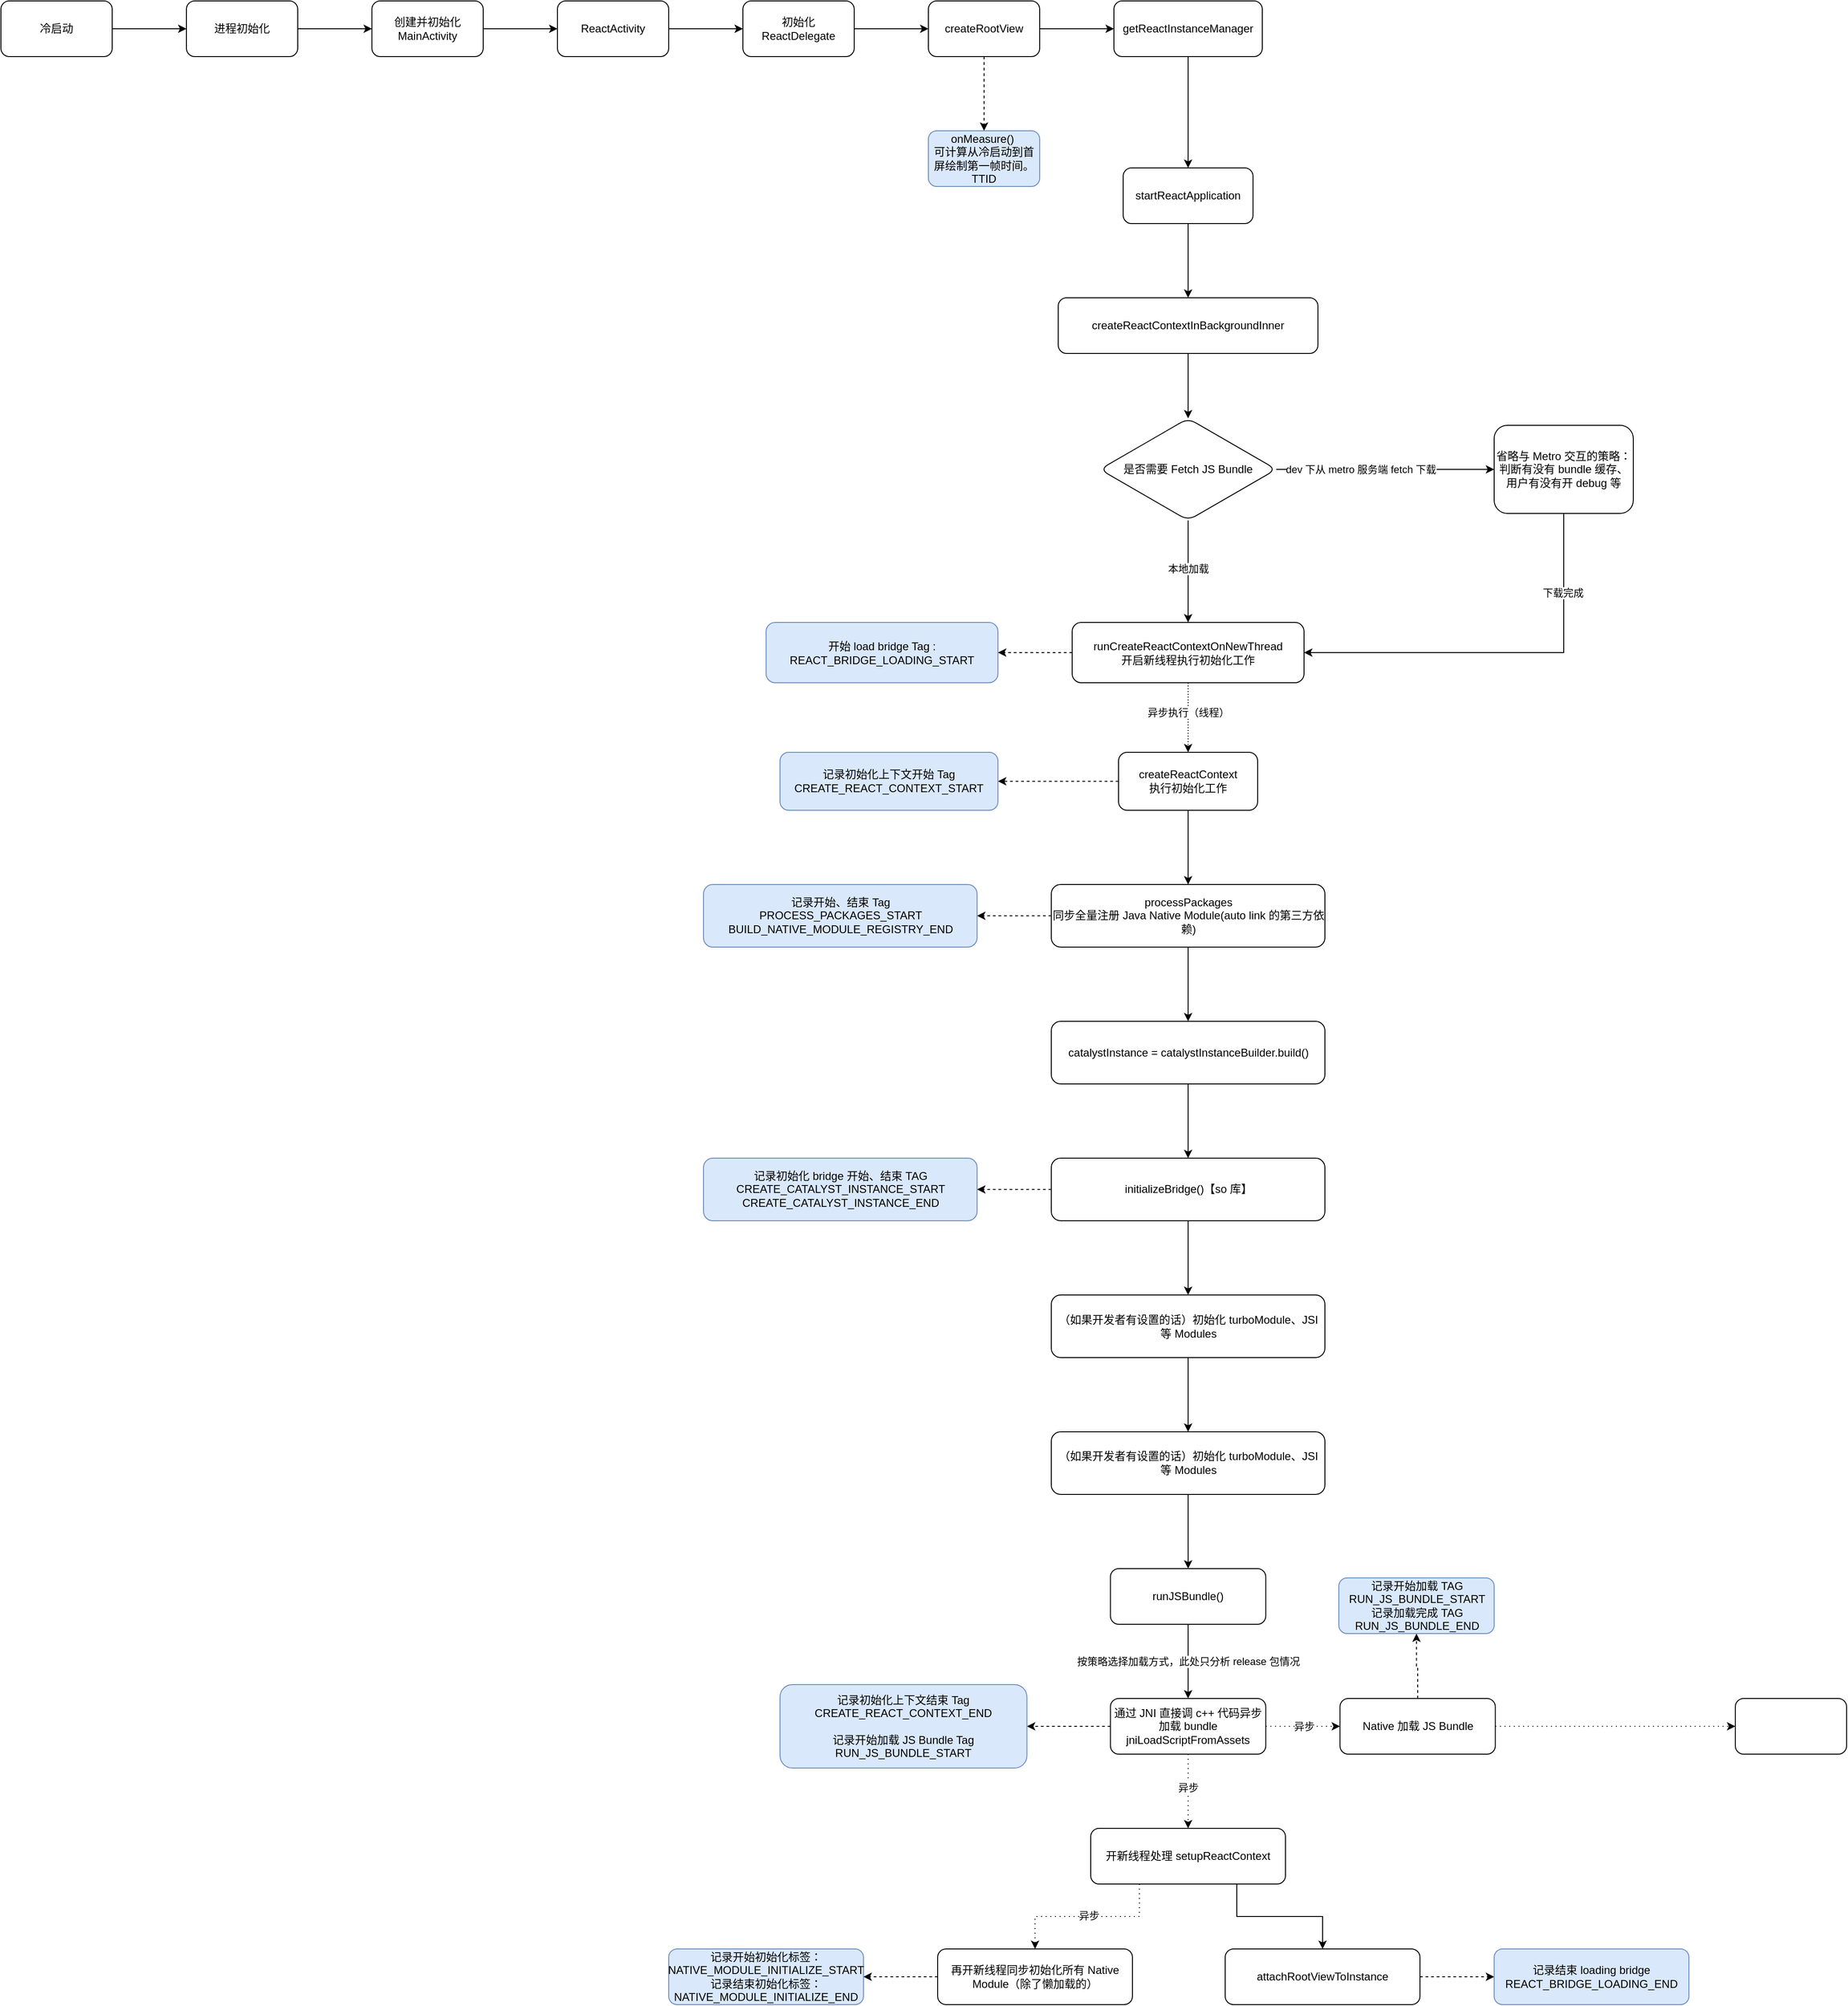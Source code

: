<mxfile version="22.1.2" type="github">
  <diagram name="第 1 页" id="JWHxzgRKwtt8k-8PDTWB">
    <mxGraphModel dx="2074" dy="1125" grid="1" gridSize="10" guides="1" tooltips="1" connect="1" arrows="1" fold="1" page="1" pageScale="1" pageWidth="827" pageHeight="1169" math="0" shadow="0">
      <root>
        <mxCell id="0" />
        <mxCell id="1" parent="0" />
        <mxCell id="OL5lFth6ROFDvuXjXP_k-3" value="" style="edgeStyle=orthogonalEdgeStyle;rounded=0;orthogonalLoop=1;jettySize=auto;html=1;" edge="1" parent="1" source="OL5lFth6ROFDvuXjXP_k-1" target="OL5lFth6ROFDvuXjXP_k-2">
          <mxGeometry relative="1" as="geometry" />
        </mxCell>
        <mxCell id="OL5lFth6ROFDvuXjXP_k-1" value="冷启动" style="rounded=1;whiteSpace=wrap;html=1;" vertex="1" parent="1">
          <mxGeometry x="10" y="190" width="120" height="60" as="geometry" />
        </mxCell>
        <mxCell id="OL5lFth6ROFDvuXjXP_k-5" value="" style="edgeStyle=orthogonalEdgeStyle;rounded=0;orthogonalLoop=1;jettySize=auto;html=1;" edge="1" parent="1" source="OL5lFth6ROFDvuXjXP_k-2" target="OL5lFth6ROFDvuXjXP_k-4">
          <mxGeometry relative="1" as="geometry" />
        </mxCell>
        <mxCell id="OL5lFth6ROFDvuXjXP_k-2" value="进程初始化" style="rounded=1;whiteSpace=wrap;html=1;" vertex="1" parent="1">
          <mxGeometry x="210" y="190" width="120" height="60" as="geometry" />
        </mxCell>
        <mxCell id="OL5lFth6ROFDvuXjXP_k-7" value="" style="edgeStyle=orthogonalEdgeStyle;rounded=0;orthogonalLoop=1;jettySize=auto;html=1;" edge="1" parent="1" source="OL5lFth6ROFDvuXjXP_k-4" target="OL5lFth6ROFDvuXjXP_k-6">
          <mxGeometry relative="1" as="geometry" />
        </mxCell>
        <mxCell id="OL5lFth6ROFDvuXjXP_k-4" value="创建并初始化 MainActivity" style="rounded=1;whiteSpace=wrap;html=1;" vertex="1" parent="1">
          <mxGeometry x="410" y="190" width="120" height="60" as="geometry" />
        </mxCell>
        <mxCell id="OL5lFth6ROFDvuXjXP_k-11" value="" style="edgeStyle=orthogonalEdgeStyle;rounded=0;orthogonalLoop=1;jettySize=auto;html=1;" edge="1" parent="1" source="OL5lFth6ROFDvuXjXP_k-6" target="OL5lFth6ROFDvuXjXP_k-10">
          <mxGeometry relative="1" as="geometry" />
        </mxCell>
        <mxCell id="OL5lFth6ROFDvuXjXP_k-6" value="ReactActivity" style="rounded=1;whiteSpace=wrap;html=1;" vertex="1" parent="1">
          <mxGeometry x="610" y="190" width="120" height="60" as="geometry" />
        </mxCell>
        <mxCell id="OL5lFth6ROFDvuXjXP_k-13" value="" style="edgeStyle=orthogonalEdgeStyle;rounded=0;orthogonalLoop=1;jettySize=auto;html=1;" edge="1" parent="1" source="OL5lFth6ROFDvuXjXP_k-10" target="OL5lFth6ROFDvuXjXP_k-12">
          <mxGeometry relative="1" as="geometry" />
        </mxCell>
        <mxCell id="OL5lFth6ROFDvuXjXP_k-10" value="初始化 ReactDelegate" style="rounded=1;whiteSpace=wrap;html=1;" vertex="1" parent="1">
          <mxGeometry x="810" y="190" width="120" height="60" as="geometry" />
        </mxCell>
        <mxCell id="OL5lFth6ROFDvuXjXP_k-15" value="" style="edgeStyle=orthogonalEdgeStyle;rounded=0;orthogonalLoop=1;jettySize=auto;html=1;" edge="1" parent="1" source="OL5lFth6ROFDvuXjXP_k-12" target="OL5lFth6ROFDvuXjXP_k-14">
          <mxGeometry relative="1" as="geometry" />
        </mxCell>
        <mxCell id="OL5lFth6ROFDvuXjXP_k-19" value="" style="edgeStyle=orthogonalEdgeStyle;rounded=0;orthogonalLoop=1;jettySize=auto;html=1;dashed=1;" edge="1" parent="1" source="OL5lFth6ROFDvuXjXP_k-12" target="OL5lFth6ROFDvuXjXP_k-18">
          <mxGeometry relative="1" as="geometry" />
        </mxCell>
        <mxCell id="OL5lFth6ROFDvuXjXP_k-12" value="createRootView" style="rounded=1;whiteSpace=wrap;html=1;" vertex="1" parent="1">
          <mxGeometry x="1010" y="190" width="120" height="60" as="geometry" />
        </mxCell>
        <mxCell id="OL5lFth6ROFDvuXjXP_k-23" value="" style="edgeStyle=orthogonalEdgeStyle;rounded=0;orthogonalLoop=1;jettySize=auto;html=1;" edge="1" parent="1" source="OL5lFth6ROFDvuXjXP_k-14" target="OL5lFth6ROFDvuXjXP_k-22">
          <mxGeometry relative="1" as="geometry" />
        </mxCell>
        <mxCell id="OL5lFth6ROFDvuXjXP_k-14" value="getReactInstanceManager" style="rounded=1;whiteSpace=wrap;html=1;" vertex="1" parent="1">
          <mxGeometry x="1210" y="190" width="160" height="60" as="geometry" />
        </mxCell>
        <mxCell id="OL5lFth6ROFDvuXjXP_k-18" value="onMeasure()&amp;nbsp;&lt;br&gt;可计算从冷启动到首屏绘制第一帧时间。&lt;br&gt;TTID" style="rounded=1;whiteSpace=wrap;html=1;fillColor=#dae8fc;strokeColor=#6c8ebf;" vertex="1" parent="1">
          <mxGeometry x="1010" y="330" width="120" height="60" as="geometry" />
        </mxCell>
        <mxCell id="OL5lFth6ROFDvuXjXP_k-25" value="" style="edgeStyle=orthogonalEdgeStyle;rounded=0;orthogonalLoop=1;jettySize=auto;html=1;" edge="1" parent="1" source="OL5lFth6ROFDvuXjXP_k-22" target="OL5lFth6ROFDvuXjXP_k-24">
          <mxGeometry relative="1" as="geometry" />
        </mxCell>
        <mxCell id="OL5lFth6ROFDvuXjXP_k-22" value="startReactApplication" style="whiteSpace=wrap;html=1;rounded=1;" vertex="1" parent="1">
          <mxGeometry x="1220" y="370" width="140" height="60" as="geometry" />
        </mxCell>
        <mxCell id="OL5lFth6ROFDvuXjXP_k-27" value="" style="edgeStyle=orthogonalEdgeStyle;rounded=0;orthogonalLoop=1;jettySize=auto;html=1;" edge="1" parent="1" source="OL5lFth6ROFDvuXjXP_k-24" target="OL5lFth6ROFDvuXjXP_k-26">
          <mxGeometry relative="1" as="geometry" />
        </mxCell>
        <mxCell id="OL5lFth6ROFDvuXjXP_k-24" value="createReactContextInBackgroundInner" style="whiteSpace=wrap;html=1;rounded=1;" vertex="1" parent="1">
          <mxGeometry x="1150" y="510" width="280" height="60" as="geometry" />
        </mxCell>
        <mxCell id="OL5lFth6ROFDvuXjXP_k-30" value="" style="edgeStyle=orthogonalEdgeStyle;rounded=0;orthogonalLoop=1;jettySize=auto;html=1;" edge="1" parent="1" source="OL5lFth6ROFDvuXjXP_k-26" target="OL5lFth6ROFDvuXjXP_k-29">
          <mxGeometry relative="1" as="geometry" />
        </mxCell>
        <mxCell id="OL5lFth6ROFDvuXjXP_k-31" value="dev 下从 metro 服务端 fetch 下载" style="edgeLabel;html=1;align=center;verticalAlign=middle;resizable=0;points=[];" vertex="1" connectable="0" parent="OL5lFth6ROFDvuXjXP_k-30">
          <mxGeometry x="-0.235" y="-3" relative="1" as="geometry">
            <mxPoint x="1" y="-3" as="offset" />
          </mxGeometry>
        </mxCell>
        <mxCell id="OL5lFth6ROFDvuXjXP_k-33" value="" style="edgeStyle=orthogonalEdgeStyle;rounded=0;orthogonalLoop=1;jettySize=auto;html=1;" edge="1" parent="1" source="OL5lFth6ROFDvuXjXP_k-26" target="OL5lFth6ROFDvuXjXP_k-32">
          <mxGeometry relative="1" as="geometry" />
        </mxCell>
        <mxCell id="OL5lFth6ROFDvuXjXP_k-34" value="本地加载" style="edgeLabel;html=1;align=center;verticalAlign=middle;resizable=0;points=[];" vertex="1" connectable="0" parent="OL5lFth6ROFDvuXjXP_k-33">
          <mxGeometry x="-0.105" y="1" relative="1" as="geometry">
            <mxPoint x="-1" y="3" as="offset" />
          </mxGeometry>
        </mxCell>
        <mxCell id="OL5lFth6ROFDvuXjXP_k-26" value="是否需要 Fetch JS Bundle" style="rhombus;whiteSpace=wrap;html=1;rounded=1;" vertex="1" parent="1">
          <mxGeometry x="1195" y="640" width="190" height="110" as="geometry" />
        </mxCell>
        <mxCell id="OL5lFth6ROFDvuXjXP_k-42" style="edgeStyle=orthogonalEdgeStyle;rounded=0;orthogonalLoop=1;jettySize=auto;html=1;exitX=0.5;exitY=1;exitDx=0;exitDy=0;entryX=1;entryY=0.5;entryDx=0;entryDy=0;" edge="1" parent="1" source="OL5lFth6ROFDvuXjXP_k-29" target="OL5lFth6ROFDvuXjXP_k-32">
          <mxGeometry relative="1" as="geometry" />
        </mxCell>
        <mxCell id="OL5lFth6ROFDvuXjXP_k-43" value="下载完成" style="edgeLabel;html=1;align=center;verticalAlign=middle;resizable=0;points=[];" vertex="1" connectable="0" parent="OL5lFth6ROFDvuXjXP_k-42">
          <mxGeometry x="-0.602" y="-1" relative="1" as="geometry">
            <mxPoint as="offset" />
          </mxGeometry>
        </mxCell>
        <mxCell id="OL5lFth6ROFDvuXjXP_k-29" value="省略与 Metro 交互的策略：判断有没有 bundle 缓存、用户有没有开 debug 等" style="whiteSpace=wrap;html=1;rounded=1;" vertex="1" parent="1">
          <mxGeometry x="1620" y="647.5" width="150" height="95" as="geometry" />
        </mxCell>
        <mxCell id="OL5lFth6ROFDvuXjXP_k-37" value="" style="edgeStyle=orthogonalEdgeStyle;rounded=0;orthogonalLoop=1;jettySize=auto;html=1;dashed=1;" edge="1" parent="1" source="OL5lFth6ROFDvuXjXP_k-32" target="OL5lFth6ROFDvuXjXP_k-36">
          <mxGeometry relative="1" as="geometry" />
        </mxCell>
        <mxCell id="OL5lFth6ROFDvuXjXP_k-45" value="" style="edgeStyle=orthogonalEdgeStyle;rounded=0;orthogonalLoop=1;jettySize=auto;html=1;dashed=1;dashPattern=1 2;" edge="1" parent="1" source="OL5lFth6ROFDvuXjXP_k-32" target="OL5lFth6ROFDvuXjXP_k-44">
          <mxGeometry relative="1" as="geometry" />
        </mxCell>
        <mxCell id="OL5lFth6ROFDvuXjXP_k-57" value="异步执行（线程）" style="edgeLabel;html=1;align=center;verticalAlign=middle;resizable=0;points=[];" vertex="1" connectable="0" parent="OL5lFth6ROFDvuXjXP_k-45">
          <mxGeometry x="-0.147" relative="1" as="geometry">
            <mxPoint as="offset" />
          </mxGeometry>
        </mxCell>
        <mxCell id="OL5lFth6ROFDvuXjXP_k-32" value="runCreateReactContextOnNewThread&lt;br&gt;开启新线程执行初始化工作" style="whiteSpace=wrap;html=1;rounded=1;" vertex="1" parent="1">
          <mxGeometry x="1165" y="860" width="250" height="65" as="geometry" />
        </mxCell>
        <mxCell id="OL5lFth6ROFDvuXjXP_k-36" value="&lt;div&gt;开始 load bridge Tag :&lt;/div&gt;&lt;div&gt;REACT_BRIDGE_LOADING_START&lt;/div&gt;" style="whiteSpace=wrap;html=1;rounded=1;fillColor=#dae8fc;strokeColor=#6c8ebf;" vertex="1" parent="1">
          <mxGeometry x="835" y="860" width="250" height="65" as="geometry" />
        </mxCell>
        <mxCell id="OL5lFth6ROFDvuXjXP_k-50" value="" style="edgeStyle=orthogonalEdgeStyle;rounded=0;orthogonalLoop=1;jettySize=auto;html=1;dashed=1;" edge="1" parent="1" source="OL5lFth6ROFDvuXjXP_k-44" target="OL5lFth6ROFDvuXjXP_k-49">
          <mxGeometry relative="1" as="geometry" />
        </mxCell>
        <mxCell id="OL5lFth6ROFDvuXjXP_k-54" value="" style="edgeStyle=orthogonalEdgeStyle;rounded=0;orthogonalLoop=1;jettySize=auto;html=1;" edge="1" parent="1" source="OL5lFth6ROFDvuXjXP_k-44" target="OL5lFth6ROFDvuXjXP_k-53">
          <mxGeometry relative="1" as="geometry" />
        </mxCell>
        <mxCell id="OL5lFth6ROFDvuXjXP_k-44" value="createReactContext&lt;br&gt;执行初始化工作" style="whiteSpace=wrap;html=1;rounded=1;" vertex="1" parent="1">
          <mxGeometry x="1215" y="1000" width="150" height="62.5" as="geometry" />
        </mxCell>
        <mxCell id="OL5lFth6ROFDvuXjXP_k-49" value="记录初始化上下文开始 Tag&lt;br&gt;CREATE_REACT_CONTEXT_START" style="whiteSpace=wrap;html=1;rounded=1;fillColor=#dae8fc;strokeColor=#6c8ebf;" vertex="1" parent="1">
          <mxGeometry x="850" y="1000" width="235" height="62.5" as="geometry" />
        </mxCell>
        <mxCell id="OL5lFth6ROFDvuXjXP_k-59" value="" style="edgeStyle=orthogonalEdgeStyle;rounded=0;orthogonalLoop=1;jettySize=auto;html=1;dashed=1;" edge="1" parent="1" source="OL5lFth6ROFDvuXjXP_k-53" target="OL5lFth6ROFDvuXjXP_k-58">
          <mxGeometry relative="1" as="geometry" />
        </mxCell>
        <mxCell id="OL5lFth6ROFDvuXjXP_k-61" value="" style="edgeStyle=orthogonalEdgeStyle;rounded=0;orthogonalLoop=1;jettySize=auto;html=1;" edge="1" parent="1" source="OL5lFth6ROFDvuXjXP_k-53" target="OL5lFth6ROFDvuXjXP_k-60">
          <mxGeometry relative="1" as="geometry" />
        </mxCell>
        <mxCell id="OL5lFth6ROFDvuXjXP_k-53" value="processPackages&lt;br&gt;同步全量注册 Java Native Module(auto link 的第三方依赖)" style="whiteSpace=wrap;html=1;rounded=1;" vertex="1" parent="1">
          <mxGeometry x="1142.5" y="1142.5" width="295" height="67.5" as="geometry" />
        </mxCell>
        <mxCell id="OL5lFth6ROFDvuXjXP_k-58" value="记录开始、结束 Tag&lt;br style=&quot;border-color: var(--border-color);&quot;&gt;PROCESS_PACKAGES_START&lt;br style=&quot;border-color: var(--border-color);&quot;&gt;BUILD_NATIVE_MODULE_REGISTRY_END" style="whiteSpace=wrap;html=1;rounded=1;fillColor=#dae8fc;strokeColor=#6c8ebf;" vertex="1" parent="1">
          <mxGeometry x="767.5" y="1142.5" width="295" height="67.5" as="geometry" />
        </mxCell>
        <mxCell id="OL5lFth6ROFDvuXjXP_k-65" value="" style="edgeStyle=orthogonalEdgeStyle;rounded=0;orthogonalLoop=1;jettySize=auto;html=1;" edge="1" parent="1" source="OL5lFth6ROFDvuXjXP_k-60" target="OL5lFth6ROFDvuXjXP_k-64">
          <mxGeometry relative="1" as="geometry" />
        </mxCell>
        <mxCell id="OL5lFth6ROFDvuXjXP_k-60" value="catalystInstance = catalystInstanceBuilder.build()" style="whiteSpace=wrap;html=1;rounded=1;" vertex="1" parent="1">
          <mxGeometry x="1142.5" y="1290" width="295" height="67.5" as="geometry" />
        </mxCell>
        <mxCell id="OL5lFth6ROFDvuXjXP_k-67" value="" style="edgeStyle=orthogonalEdgeStyle;rounded=0;orthogonalLoop=1;jettySize=auto;html=1;dashed=1;" edge="1" parent="1" source="OL5lFth6ROFDvuXjXP_k-64" target="OL5lFth6ROFDvuXjXP_k-66">
          <mxGeometry relative="1" as="geometry" />
        </mxCell>
        <mxCell id="OL5lFth6ROFDvuXjXP_k-69" value="" style="edgeStyle=orthogonalEdgeStyle;rounded=0;orthogonalLoop=1;jettySize=auto;html=1;" edge="1" parent="1" source="OL5lFth6ROFDvuXjXP_k-64" target="OL5lFth6ROFDvuXjXP_k-68">
          <mxGeometry relative="1" as="geometry" />
        </mxCell>
        <mxCell id="OL5lFth6ROFDvuXjXP_k-64" value="initializeBridge()【so 库】" style="whiteSpace=wrap;html=1;rounded=1;" vertex="1" parent="1">
          <mxGeometry x="1142.5" y="1437.5" width="295" height="67.5" as="geometry" />
        </mxCell>
        <mxCell id="OL5lFth6ROFDvuXjXP_k-66" value="记录初始化 bridge 开始、结束 TAG&lt;br&gt;CREATE_CATALYST_INSTANCE_START&lt;br&gt;CREATE_CATALYST_INSTANCE_END" style="whiteSpace=wrap;html=1;rounded=1;fillColor=#dae8fc;strokeColor=#6c8ebf;" vertex="1" parent="1">
          <mxGeometry x="767.5" y="1437.5" width="295" height="67.5" as="geometry" />
        </mxCell>
        <mxCell id="OL5lFth6ROFDvuXjXP_k-71" value="" style="edgeStyle=orthogonalEdgeStyle;rounded=0;orthogonalLoop=1;jettySize=auto;html=1;" edge="1" parent="1" source="OL5lFth6ROFDvuXjXP_k-68" target="OL5lFth6ROFDvuXjXP_k-70">
          <mxGeometry relative="1" as="geometry" />
        </mxCell>
        <mxCell id="OL5lFth6ROFDvuXjXP_k-68" value="（如果开发者有设置的话）初始化 turboModule、JSI 等 Modules" style="whiteSpace=wrap;html=1;rounded=1;" vertex="1" parent="1">
          <mxGeometry x="1142.5" y="1585" width="295" height="67.5" as="geometry" />
        </mxCell>
        <mxCell id="OL5lFth6ROFDvuXjXP_k-73" value="" style="edgeStyle=orthogonalEdgeStyle;rounded=0;orthogonalLoop=1;jettySize=auto;html=1;" edge="1" parent="1" source="OL5lFth6ROFDvuXjXP_k-70" target="OL5lFth6ROFDvuXjXP_k-72">
          <mxGeometry relative="1" as="geometry" />
        </mxCell>
        <mxCell id="OL5lFth6ROFDvuXjXP_k-70" value="（如果开发者有设置的话）初始化 turboModule、JSI 等 Modules" style="whiteSpace=wrap;html=1;rounded=1;" vertex="1" parent="1">
          <mxGeometry x="1142.5" y="1732.5" width="295" height="67.5" as="geometry" />
        </mxCell>
        <mxCell id="OL5lFth6ROFDvuXjXP_k-75" value="" style="edgeStyle=orthogonalEdgeStyle;rounded=0;orthogonalLoop=1;jettySize=auto;html=1;" edge="1" parent="1" source="OL5lFth6ROFDvuXjXP_k-72" target="OL5lFth6ROFDvuXjXP_k-74">
          <mxGeometry relative="1" as="geometry" />
        </mxCell>
        <mxCell id="OL5lFth6ROFDvuXjXP_k-76" value="按策略选择加载方式，此处只分析 release 包情况" style="edgeLabel;html=1;align=center;verticalAlign=middle;resizable=0;points=[];" vertex="1" connectable="0" parent="OL5lFth6ROFDvuXjXP_k-75">
          <mxGeometry x="-0.25" y="-2" relative="1" as="geometry">
            <mxPoint x="2" y="10" as="offset" />
          </mxGeometry>
        </mxCell>
        <mxCell id="OL5lFth6ROFDvuXjXP_k-72" value="runJSBundle()" style="whiteSpace=wrap;html=1;rounded=1;" vertex="1" parent="1">
          <mxGeometry x="1206.25" y="1880" width="167.5" height="60" as="geometry" />
        </mxCell>
        <mxCell id="OL5lFth6ROFDvuXjXP_k-78" value="" style="edgeStyle=orthogonalEdgeStyle;rounded=0;orthogonalLoop=1;jettySize=auto;html=1;dashed=1;" edge="1" parent="1" source="OL5lFth6ROFDvuXjXP_k-74" target="OL5lFth6ROFDvuXjXP_k-77">
          <mxGeometry relative="1" as="geometry" />
        </mxCell>
        <mxCell id="OL5lFth6ROFDvuXjXP_k-82" value="" style="edgeStyle=orthogonalEdgeStyle;rounded=0;orthogonalLoop=1;jettySize=auto;html=1;dashed=1;dashPattern=1 4;" edge="1" parent="1" source="OL5lFth6ROFDvuXjXP_k-74" target="OL5lFth6ROFDvuXjXP_k-81">
          <mxGeometry relative="1" as="geometry" />
        </mxCell>
        <mxCell id="OL5lFth6ROFDvuXjXP_k-83" value="异步" style="edgeLabel;html=1;align=center;verticalAlign=middle;resizable=0;points=[];" vertex="1" connectable="0" parent="OL5lFth6ROFDvuXjXP_k-82">
          <mxGeometry x="-0.244" y="-3" relative="1" as="geometry">
            <mxPoint x="11" y="-3" as="offset" />
          </mxGeometry>
        </mxCell>
        <mxCell id="OL5lFth6ROFDvuXjXP_k-85" value="" style="edgeStyle=orthogonalEdgeStyle;rounded=0;orthogonalLoop=1;jettySize=auto;html=1;dashed=1;dashPattern=1 4;" edge="1" parent="1" source="OL5lFth6ROFDvuXjXP_k-74" target="OL5lFth6ROFDvuXjXP_k-84">
          <mxGeometry relative="1" as="geometry" />
        </mxCell>
        <mxCell id="OL5lFth6ROFDvuXjXP_k-86" value="异步" style="edgeLabel;html=1;align=center;verticalAlign=middle;resizable=0;points=[];" vertex="1" connectable="0" parent="OL5lFth6ROFDvuXjXP_k-85">
          <mxGeometry x="-0.101" relative="1" as="geometry">
            <mxPoint as="offset" />
          </mxGeometry>
        </mxCell>
        <mxCell id="OL5lFth6ROFDvuXjXP_k-74" value="通过 JNI 直接调 c++ 代码异步加载 bundle&lt;br&gt;jniLoadScriptFromAssets" style="whiteSpace=wrap;html=1;rounded=1;" vertex="1" parent="1">
          <mxGeometry x="1206.25" y="2020" width="167.5" height="60" as="geometry" />
        </mxCell>
        <mxCell id="OL5lFth6ROFDvuXjXP_k-77" value="记录初始化上下文结束 Tag&lt;br&gt;CREATE_REACT_CONTEXT_END&lt;br&gt;&lt;br&gt;记录开始加载 JS Bundle Tag&lt;br&gt;RUN_JS_BUNDLE_START" style="whiteSpace=wrap;html=1;rounded=1;fillColor=#dae8fc;strokeColor=#6c8ebf;" vertex="1" parent="1">
          <mxGeometry x="850" y="2005" width="266.25" height="90" as="geometry" />
        </mxCell>
        <mxCell id="OL5lFth6ROFDvuXjXP_k-99" value="" style="edgeStyle=orthogonalEdgeStyle;rounded=0;orthogonalLoop=1;jettySize=auto;html=1;dashed=1;" edge="1" parent="1" source="OL5lFth6ROFDvuXjXP_k-81" target="OL5lFth6ROFDvuXjXP_k-98">
          <mxGeometry relative="1" as="geometry" />
        </mxCell>
        <mxCell id="OL5lFth6ROFDvuXjXP_k-101" value="" style="edgeStyle=orthogonalEdgeStyle;rounded=0;orthogonalLoop=1;jettySize=auto;html=1;dashed=1;dashPattern=1 4;" edge="1" parent="1" source="OL5lFth6ROFDvuXjXP_k-81" target="OL5lFth6ROFDvuXjXP_k-100">
          <mxGeometry relative="1" as="geometry" />
        </mxCell>
        <mxCell id="OL5lFth6ROFDvuXjXP_k-81" value="Native 加载 JS Bundle" style="whiteSpace=wrap;html=1;rounded=1;" vertex="1" parent="1">
          <mxGeometry x="1453.75" y="2020" width="167.5" height="60" as="geometry" />
        </mxCell>
        <mxCell id="OL5lFth6ROFDvuXjXP_k-88" style="edgeStyle=orthogonalEdgeStyle;rounded=0;orthogonalLoop=1;jettySize=auto;html=1;exitX=0.25;exitY=1;exitDx=0;exitDy=0;dashed=1;dashPattern=1 4;" edge="1" parent="1" source="OL5lFth6ROFDvuXjXP_k-84" target="OL5lFth6ROFDvuXjXP_k-87">
          <mxGeometry relative="1" as="geometry" />
        </mxCell>
        <mxCell id="OL5lFth6ROFDvuXjXP_k-89" value="异步" style="edgeLabel;html=1;align=center;verticalAlign=middle;resizable=0;points=[];" vertex="1" connectable="0" parent="OL5lFth6ROFDvuXjXP_k-88">
          <mxGeometry x="-0.018" y="-1" relative="1" as="geometry">
            <mxPoint as="offset" />
          </mxGeometry>
        </mxCell>
        <mxCell id="OL5lFth6ROFDvuXjXP_k-91" value="" style="edgeStyle=orthogonalEdgeStyle;rounded=0;orthogonalLoop=1;jettySize=auto;html=1;exitX=0.75;exitY=1;exitDx=0;exitDy=0;" edge="1" parent="1" source="OL5lFth6ROFDvuXjXP_k-84" target="OL5lFth6ROFDvuXjXP_k-90">
          <mxGeometry relative="1" as="geometry" />
        </mxCell>
        <mxCell id="OL5lFth6ROFDvuXjXP_k-84" value="开新线程处理&amp;nbsp;setupReactContext" style="whiteSpace=wrap;html=1;rounded=1;" vertex="1" parent="1">
          <mxGeometry x="1185" y="2160" width="210" height="60" as="geometry" />
        </mxCell>
        <mxCell id="OL5lFth6ROFDvuXjXP_k-95" value="" style="edgeStyle=orthogonalEdgeStyle;rounded=0;orthogonalLoop=1;jettySize=auto;html=1;dashed=1;" edge="1" parent="1" source="OL5lFth6ROFDvuXjXP_k-87" target="OL5lFth6ROFDvuXjXP_k-94">
          <mxGeometry relative="1" as="geometry" />
        </mxCell>
        <mxCell id="OL5lFth6ROFDvuXjXP_k-87" value="再开新线程同步初始化所有 Native Module（除了懒加载的）" style="whiteSpace=wrap;html=1;rounded=1;" vertex="1" parent="1">
          <mxGeometry x="1020" y="2290" width="210" height="60" as="geometry" />
        </mxCell>
        <mxCell id="OL5lFth6ROFDvuXjXP_k-93" value="" style="edgeStyle=orthogonalEdgeStyle;rounded=0;orthogonalLoop=1;jettySize=auto;html=1;dashed=1;" edge="1" parent="1" source="OL5lFth6ROFDvuXjXP_k-90" target="OL5lFth6ROFDvuXjXP_k-92">
          <mxGeometry relative="1" as="geometry" />
        </mxCell>
        <mxCell id="OL5lFth6ROFDvuXjXP_k-90" value="attachRootViewToInstance" style="whiteSpace=wrap;html=1;rounded=1;" vertex="1" parent="1">
          <mxGeometry x="1330" y="2290" width="210" height="60" as="geometry" />
        </mxCell>
        <mxCell id="OL5lFth6ROFDvuXjXP_k-92" value="记录结束 loading bridge&lt;br&gt;REACT_BRIDGE_LOADING_END" style="whiteSpace=wrap;html=1;rounded=1;fillColor=#dae8fc;strokeColor=#6c8ebf;" vertex="1" parent="1">
          <mxGeometry x="1620" y="2290" width="210" height="60" as="geometry" />
        </mxCell>
        <mxCell id="OL5lFth6ROFDvuXjXP_k-94" value="记录开始初始化标签：&lt;br&gt;NATIVE_MODULE_INITIALIZE_START&lt;br&gt;记录结束初始化标签：&lt;br&gt;NATIVE_MODULE_INITIALIZE_END" style="whiteSpace=wrap;html=1;rounded=1;fillColor=#dae8fc;strokeColor=#6c8ebf;" vertex="1" parent="1">
          <mxGeometry x="730" y="2290" width="210" height="60" as="geometry" />
        </mxCell>
        <mxCell id="OL5lFth6ROFDvuXjXP_k-98" value="记录开始加载 TAG&lt;br&gt;RUN_JS_BUNDLE_START&lt;br&gt;记录加载完成 TAG&lt;br&gt;RUN_JS_BUNDLE_END" style="whiteSpace=wrap;html=1;rounded=1;fillColor=#dae8fc;strokeColor=#6c8ebf;" vertex="1" parent="1">
          <mxGeometry x="1452.5" y="1890" width="167.5" height="60" as="geometry" />
        </mxCell>
        <mxCell id="OL5lFth6ROFDvuXjXP_k-100" value="" style="whiteSpace=wrap;html=1;rounded=1;" vertex="1" parent="1">
          <mxGeometry x="1880" y="2020" width="120" height="60" as="geometry" />
        </mxCell>
      </root>
    </mxGraphModel>
  </diagram>
</mxfile>
